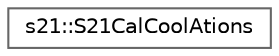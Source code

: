 digraph "Graphical Class Hierarchy"
{
 // LATEX_PDF_SIZE
  bgcolor="transparent";
  edge [fontname=Helvetica,fontsize=10,labelfontname=Helvetica,labelfontsize=10];
  node [fontname=Helvetica,fontsize=10,shape=box,height=0.2,width=0.4];
  rankdir="LR";
  Node0 [id="Node000000",label="s21::S21CalCoolAtions",height=0.2,width=0.4,color="grey40", fillcolor="white", style="filled",URL="$d2/dee/classs21_1_1S21CalCoolAtions.html",tooltip=" "];
}

